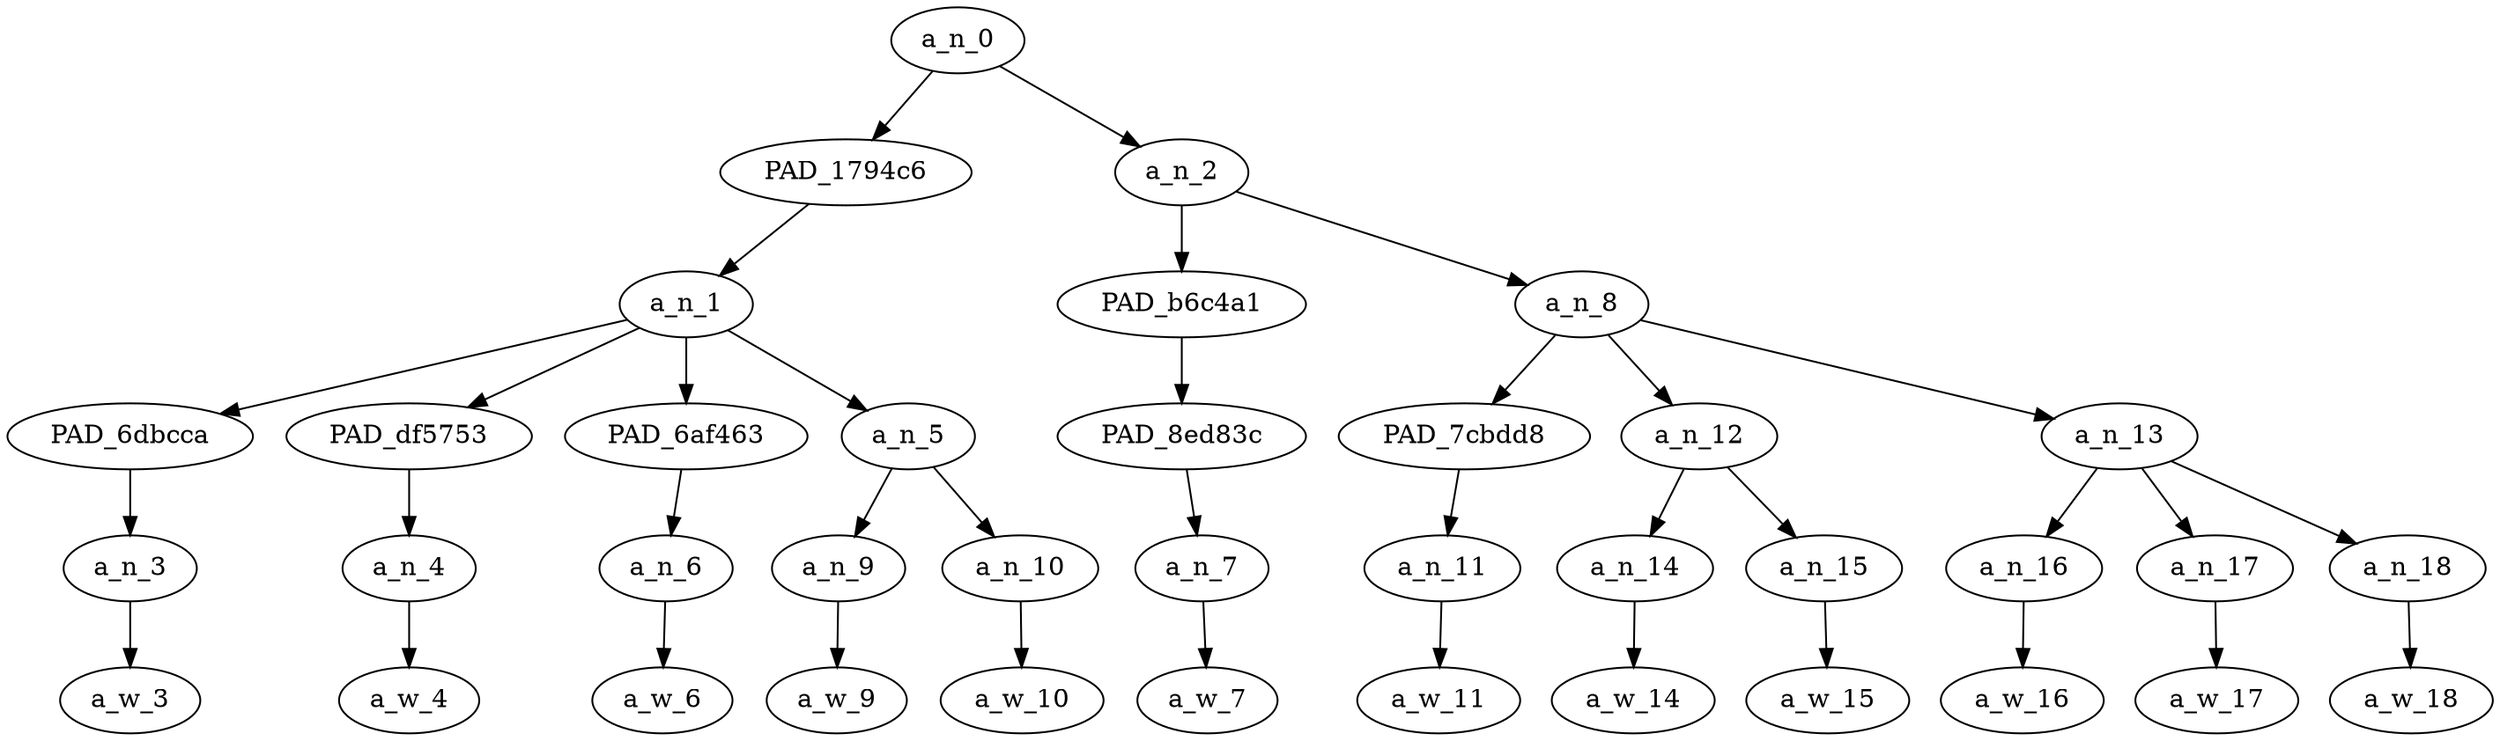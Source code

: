 strict digraph "" {
	a_n_0	[div_dir=1,
		index=0,
		level=5,
		pos="4.145833333333333,5!",
		text_span="[0, 1, 2, 3, 4, 5, 6, 7, 8, 9, 10, 11]",
		value=1.00000000];
	PAD_1794c6	[div_dir=1,
		index=0,
		level=4,
		pos="1.875,4!",
		text_span="[0, 1, 2, 3, 4]",
		value=0.63881891];
	a_n_0 -> PAD_1794c6;
	a_n_2	[div_dir=1,
		index=1,
		level=4,
		pos="6.416666666666666,4!",
		text_span="[5, 6, 7, 8, 9, 10, 11]",
		value=0.36063919];
	a_n_0 -> a_n_2;
	a_n_1	[div_dir=1,
		index=0,
		level=3,
		pos="1.875,3!",
		text_span="[0, 1, 2, 3, 4]",
		value=0.63881891];
	PAD_1794c6 -> a_n_1;
	PAD_6dbcca	[div_dir=-1,
		index=0,
		level=2,
		pos="0.0,2!",
		text_span="[0]",
		value=0.04204983];
	a_n_1 -> PAD_6dbcca;
	PAD_df5753	[div_dir=1,
		index=1,
		level=2,
		pos="1.0,2!",
		text_span="[1]",
		value=0.04588103];
	a_n_1 -> PAD_df5753;
	PAD_6af463	[div_dir=1,
		index=3,
		level=2,
		pos="4.0,2!",
		text_span="[4]",
		value=0.30075762];
	a_n_1 -> PAD_6af463;
	a_n_5	[div_dir=-1,
		index=2,
		level=2,
		pos="2.5,2!",
		text_span="[2, 3]",
		value=0.24943478];
	a_n_1 -> a_n_5;
	a_n_3	[div_dir=-1,
		index=0,
		level=1,
		pos="0.0,1!",
		text_span="[0]",
		value=0.04204983];
	PAD_6dbcca -> a_n_3;
	a_w_3	[div_dir=0,
		index=0,
		level=0,
		pos="0,0!",
		text_span="[0]",
		value=what];
	a_n_3 -> a_w_3;
	a_n_4	[div_dir=1,
		index=1,
		level=1,
		pos="1.0,1!",
		text_span="[1]",
		value=0.04588103];
	PAD_df5753 -> a_n_4;
	a_w_4	[div_dir=0,
		index=1,
		level=0,
		pos="1,0!",
		text_span="[1]",
		value=an];
	a_n_4 -> a_w_4;
	a_n_6	[div_dir=1,
		index=4,
		level=1,
		pos="4.0,1!",
		text_span="[4]",
		value=0.30075762];
	PAD_6af463 -> a_n_6;
	a_w_6	[div_dir=0,
		index=4,
		level=0,
		pos="4,0!",
		text_span="[4]",
		value=negro];
	a_n_6 -> a_w_6;
	a_n_9	[div_dir=1,
		index=2,
		level=1,
		pos="2.0,1!",
		text_span="[2]",
		value=0.06670021];
	a_n_5 -> a_n_9;
	a_n_10	[div_dir=-1,
		index=3,
		level=1,
		pos="3.0,1!",
		text_span="[3]",
		value=0.18230397];
	a_n_5 -> a_n_10;
	a_w_9	[div_dir=0,
		index=2,
		level=0,
		pos="2,0!",
		text_span="[2]",
		value=absolutely];
	a_n_9 -> a_w_9;
	a_w_10	[div_dir=0,
		index=3,
		level=0,
		pos="3,0!",
		text_span="[3]",
		value=ignorant];
	a_n_10 -> a_w_10;
	PAD_b6c4a1	[div_dir=1,
		index=1,
		level=3,
		pos="5.0,3!",
		text_span="[5]",
		value=0.07343798];
	a_n_2 -> PAD_b6c4a1;
	a_n_8	[div_dir=1,
		index=2,
		level=3,
		pos="7.833333333333333,3!",
		text_span="[6, 7, 8, 9, 10, 11]",
		value=0.28707758];
	a_n_2 -> a_n_8;
	PAD_8ed83c	[div_dir=1,
		index=4,
		level=2,
		pos="5.0,2!",
		text_span="[5]",
		value=0.07343798];
	PAD_b6c4a1 -> PAD_8ed83c;
	a_n_7	[div_dir=1,
		index=5,
		level=1,
		pos="5.0,1!",
		text_span="[5]",
		value=0.07343798];
	PAD_8ed83c -> a_n_7;
	a_w_7	[div_dir=0,
		index=5,
		level=0,
		pos="5,0!",
		text_span="[5]",
		value=she];
	a_n_7 -> a_w_7;
	PAD_7cbdd8	[div_dir=1,
		index=5,
		level=2,
		pos="6.0,2!",
		text_span="[6]",
		value=0.06099929];
	a_n_8 -> PAD_7cbdd8;
	a_n_12	[div_dir=1,
		index=6,
		level=2,
		pos="7.5,2!",
		text_span="[7, 8]",
		value=0.09087155];
	a_n_8 -> a_n_12;
	a_n_13	[div_dir=-1,
		index=7,
		level=2,
		pos="10.0,2!",
		text_span="[9, 10, 11]",
		value=0.13512661];
	a_n_8 -> a_n_13;
	a_n_11	[div_dir=1,
		index=6,
		level=1,
		pos="6.0,1!",
		text_span="[6]",
		value=0.06099929];
	PAD_7cbdd8 -> a_n_11;
	a_w_11	[div_dir=0,
		index=6,
		level=0,
		pos="6,0!",
		text_span="[6]",
		value=gives];
	a_n_11 -> a_w_11;
	a_n_14	[div_dir=1,
		index=7,
		level=1,
		pos="7.0,1!",
		text_span="[7]",
		value=0.03421024];
	a_n_12 -> a_n_14;
	a_n_15	[div_dir=1,
		index=8,
		level=1,
		pos="8.0,1!",
		text_span="[8]",
		value=0.05659273];
	a_n_12 -> a_n_15;
	a_w_14	[div_dir=0,
		index=7,
		level=0,
		pos="7,0!",
		text_span="[7]",
		value=the];
	a_n_14 -> a_w_14;
	a_w_15	[div_dir=0,
		index=8,
		level=0,
		pos="8,0!",
		text_span="[8]",
		value=good];
	a_n_15 -> a_w_15;
	a_n_16	[div_dir=-1,
		index=9,
		level=1,
		pos="9.0,1!",
		text_span="[9]",
		value=0.03078822];
	a_n_13 -> a_n_16;
	a_n_17	[div_dir=1,
		index=10,
		level=1,
		pos="10.0,1!",
		text_span="[10]",
		value=0.04681094];
	a_n_13 -> a_n_17;
	a_n_18	[div_dir=1,
		index=11,
		level=1,
		pos="11.0,1!",
		text_span="[11]",
		value=0.05752263];
	a_n_13 -> a_n_18;
	a_w_16	[div_dir=0,
		index=9,
		level=0,
		pos="9,0!",
		text_span="[9]",
		value=a];
	a_n_16 -> a_w_16;
	a_w_17	[div_dir=0,
		index=10,
		level=0,
		pos="10,0!",
		text_span="[10]",
		value=bad];
	a_n_17 -> a_w_17;
	a_w_18	[div_dir=0,
		index=11,
		level=0,
		pos="11,0!",
		text_span="[11]",
		value=name];
	a_n_18 -> a_w_18;
}
